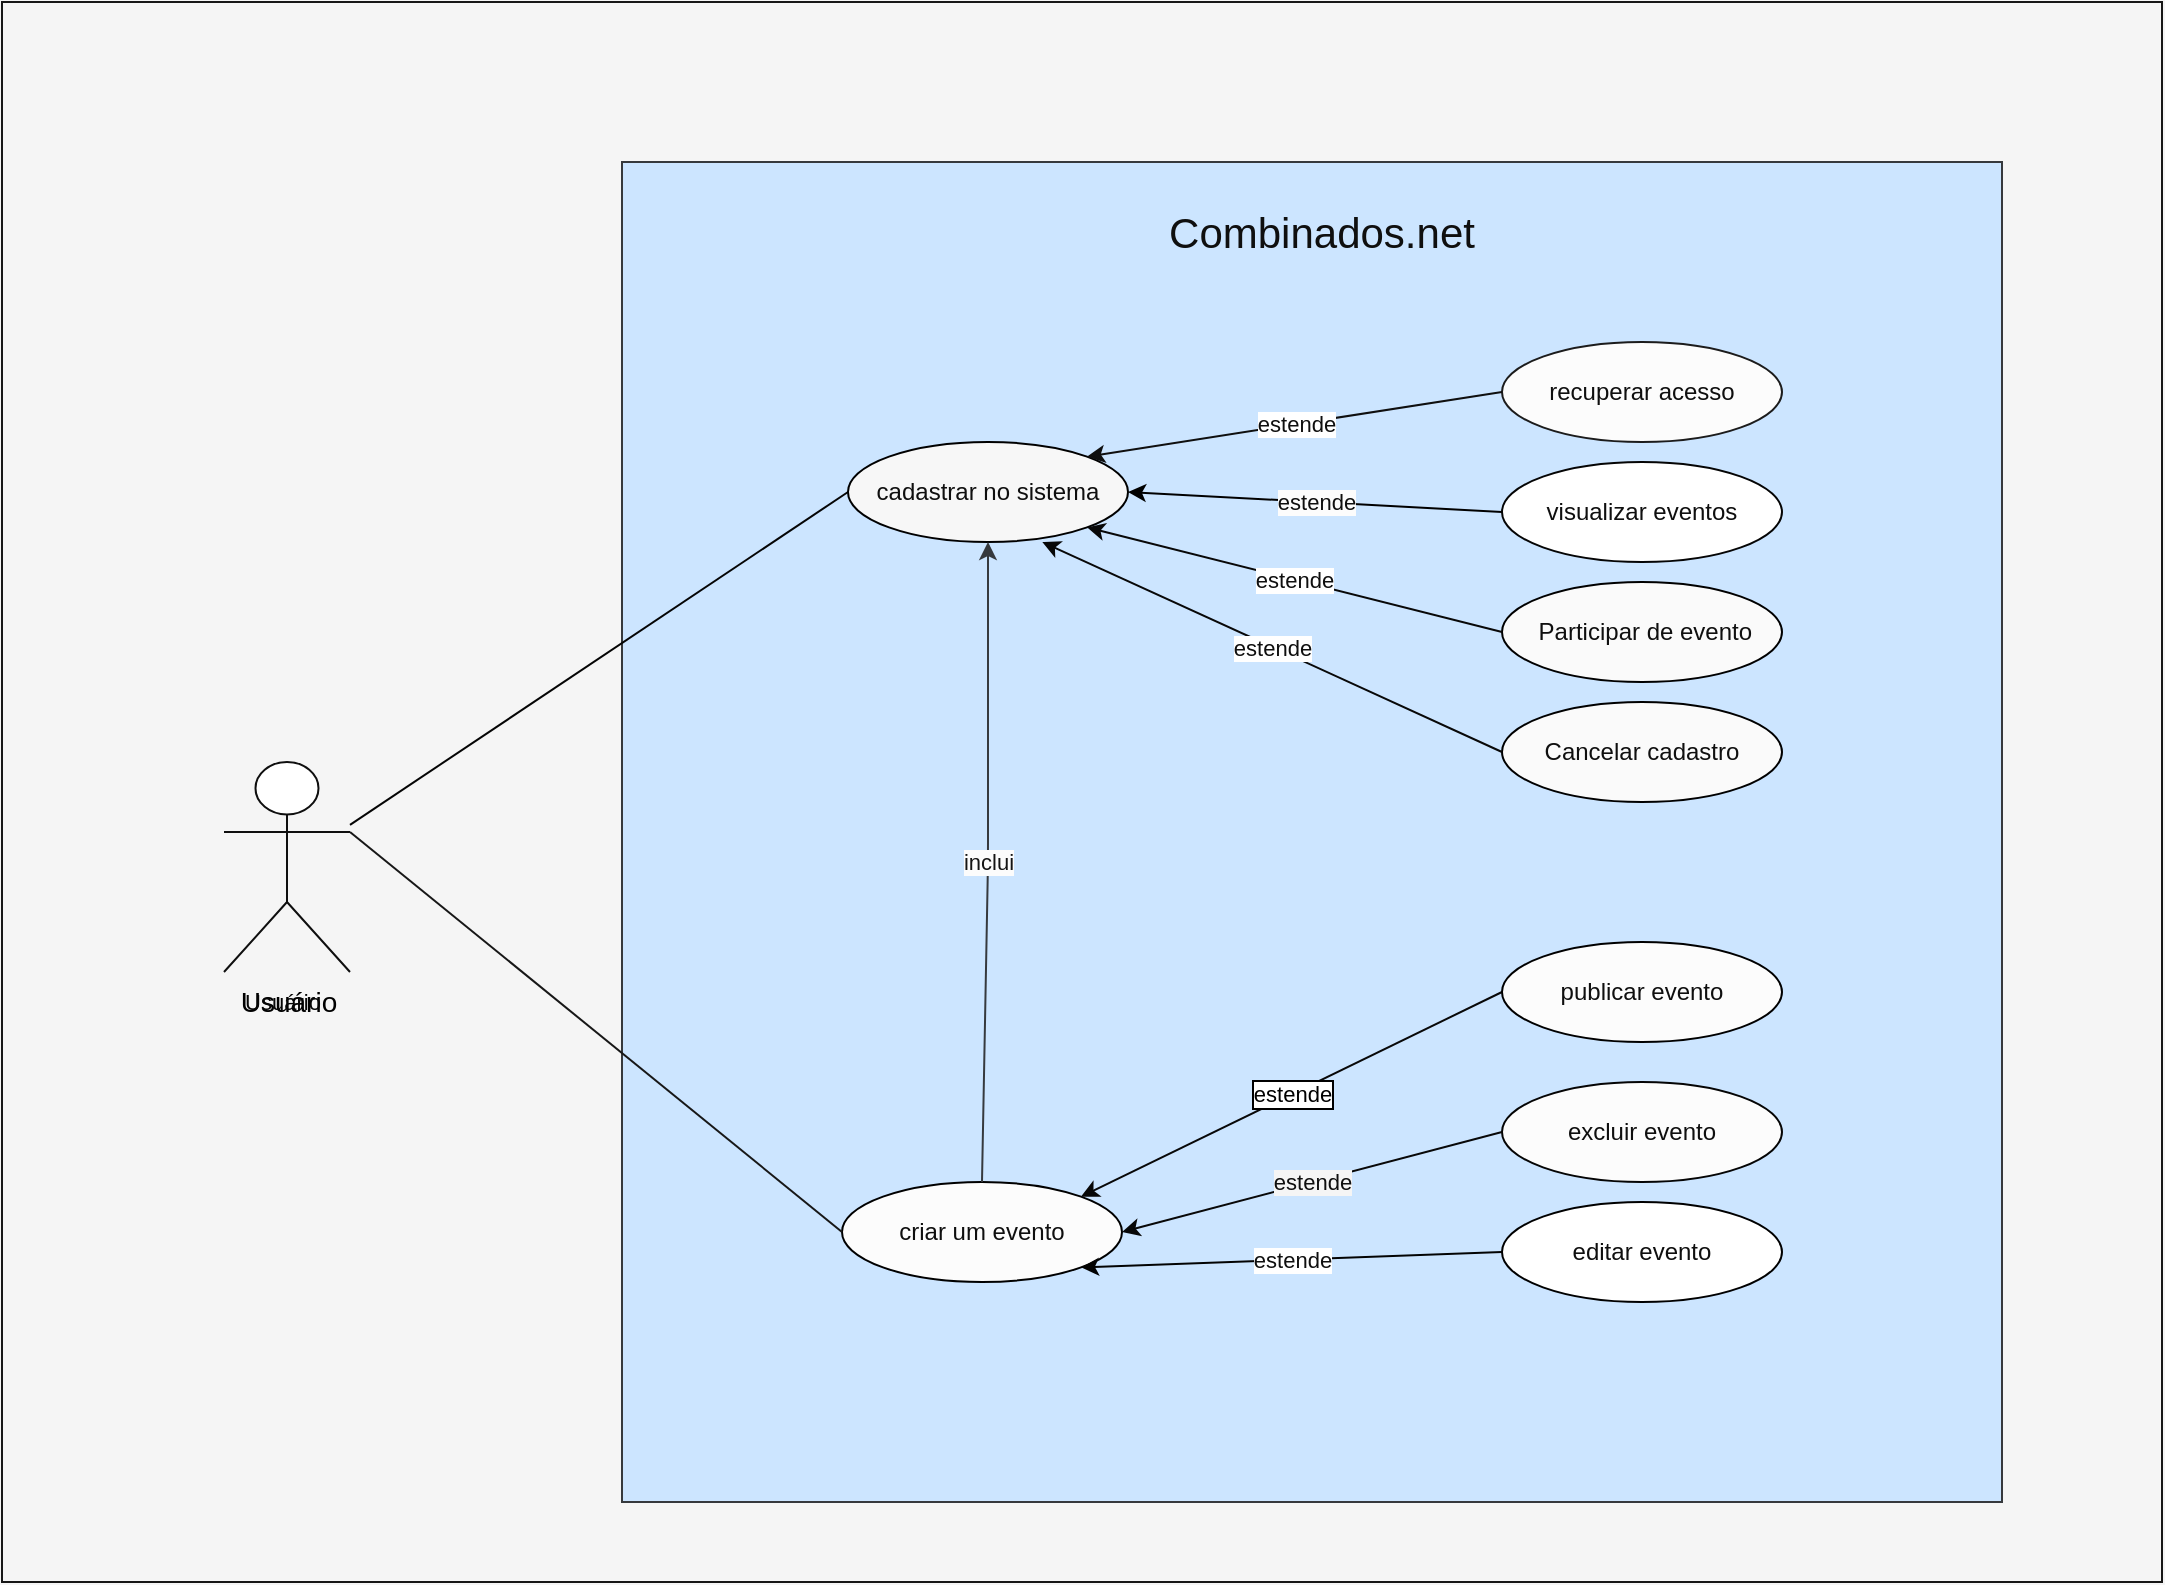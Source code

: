 <mxfile>
    <diagram id="mEzSfYppKcivNNCRlda4" name="Página-1">
        <mxGraphModel dx="1024" dy="1853" grid="1" gridSize="10" guides="1" tooltips="1" connect="1" arrows="1" fold="1" page="1" pageScale="1" pageWidth="827" pageHeight="1169" background="#F5F5F5" math="0" shadow="0">
            <root>
                <mxCell id="0"/>
                <mxCell id="1" parent="0"/>
                <mxCell id="54" value="" style="rounded=0;whiteSpace=wrap;html=1;fontSize=14;strokeColor=#171717;fillColor=#F5F5F5;" parent="1" vertex="1">
                    <mxGeometry x="710" y="-260" width="1080" height="790" as="geometry"/>
                </mxCell>
                <mxCell id="81" value="" style="rounded=0;whiteSpace=wrap;html=1;fillColor=#cce5ff;labelBackgroundColor=#FFFFFF;labelBorderColor=#F0F0F0;strokeColor=#36393d;" parent="1" vertex="1">
                    <mxGeometry x="1020" y="-180" width="690" height="670" as="geometry"/>
                </mxCell>
                <mxCell id="82" value="Usuário" style="shape=umlActor;verticalLabelPosition=bottom;verticalAlign=top;html=1;outlineConnect=0;fillColor=#FFFFFF;strokeColor=#0F0F0F;fontSize=14;" parent="1" vertex="1">
                    <mxGeometry x="821" y="120" width="63" height="105" as="geometry"/>
                </mxCell>
                <mxCell id="84" value="" style="endArrow=none;html=1;entryX=0;entryY=0.5;entryDx=0;entryDy=0;strokeColor=#050505;" parent="1" source="82" target="102" edge="1">
                    <mxGeometry width="50" height="50" relative="1" as="geometry">
                        <mxPoint x="1163" y="30" as="sourcePoint"/>
                        <mxPoint x="1133" y="15" as="targetPoint"/>
                    </mxGeometry>
                </mxCell>
                <mxCell id="85" value="criar um evento" style="ellipse;whiteSpace=wrap;html=1;fontColor=#0F0F0F;fillColor=#FCFCFC;strokeColor=#000000;" parent="1" vertex="1">
                    <mxGeometry x="1130" y="330" width="140" height="50" as="geometry"/>
                </mxCell>
                <mxCell id="88" value="" style="endArrow=classic;html=1;exitX=0;exitY=0.5;exitDx=0;exitDy=0;entryX=1;entryY=0;entryDx=0;entryDy=0;strokeColor=#080808;" parent="1" source="138" target="85" edge="1">
                    <mxGeometry relative="1" as="geometry">
                        <mxPoint x="1470" y="235" as="sourcePoint"/>
                        <mxPoint x="1293" y="70" as="targetPoint"/>
                    </mxGeometry>
                </mxCell>
                <mxCell id="89" value="estende" style="edgeLabel;resizable=0;html=1;align=center;verticalAlign=middle;fontColor=#000000;labelBorderColor=default;labelBackgroundColor=#FFFFFF;" parent="88" connectable="0" vertex="1">
                    <mxGeometry relative="1" as="geometry"/>
                </mxCell>
                <mxCell id="90" value="excluir evento" style="ellipse;whiteSpace=wrap;html=1;fontColor=#0F0F0F;strokeColor=#050505;fillColor=#FCFCFC;" parent="1" vertex="1">
                    <mxGeometry x="1460" y="280" width="140" height="50" as="geometry"/>
                </mxCell>
                <mxCell id="91" value="" style="endArrow=classic;html=1;exitX=0;exitY=0.5;exitDx=0;exitDy=0;entryX=1;entryY=0.5;entryDx=0;entryDy=0;strokeColor=#080808;" parent="1" source="90" target="85" edge="1">
                    <mxGeometry relative="1" as="geometry">
                        <mxPoint x="1393" y="100" as="sourcePoint"/>
                        <mxPoint x="1279.78" y="63" as="targetPoint"/>
                    </mxGeometry>
                </mxCell>
                <mxCell id="92" value="estende" style="edgeLabel;resizable=0;html=1;align=center;verticalAlign=middle;fontColor=#0F0F0F;labelBackgroundColor=#F5F5F5;" parent="91" connectable="0" vertex="1">
                    <mxGeometry relative="1" as="geometry"/>
                </mxCell>
                <mxCell id="94" value="" style="endArrow=classic;html=1;exitX=0;exitY=0.5;exitDx=0;exitDy=0;entryX=1;entryY=1;entryDx=0;entryDy=0;strokeColor=#030303;" parent="1" source="137" target="85" edge="1">
                    <mxGeometry relative="1" as="geometry">
                        <mxPoint x="1470" y="435" as="sourcePoint"/>
                        <mxPoint x="1202.997" y="69.998" as="targetPoint"/>
                    </mxGeometry>
                </mxCell>
                <mxCell id="95" value="estende" style="edgeLabel;resizable=0;html=1;align=center;verticalAlign=middle;fontColor=#0F0F0F;labelBackgroundColor=#FFFFFF;" parent="94" connectable="0" vertex="1">
                    <mxGeometry relative="1" as="geometry"/>
                </mxCell>
                <mxCell id="96" value="visualizar eventos" style="ellipse;whiteSpace=wrap;html=1;fontColor=#0F0F0F;strokeColor=#050505;fillColor=#FFFFFF;gradientColor=#ffffff;" parent="1" vertex="1">
                    <mxGeometry x="1460" y="-30" width="140" height="50" as="geometry"/>
                </mxCell>
                <mxCell id="97" value="" style="endArrow=classic;html=1;exitX=0;exitY=0.5;exitDx=0;exitDy=0;entryX=1;entryY=0.5;entryDx=0;entryDy=0;strokeColor=#000000;" parent="1" source="96" target="102" edge="1">
                    <mxGeometry relative="1" as="geometry">
                        <mxPoint x="1393" y="100" as="sourcePoint"/>
                        <mxPoint x="1273" y="15" as="targetPoint"/>
                    </mxGeometry>
                </mxCell>
                <mxCell id="98" value="estende" style="edgeLabel;resizable=0;html=1;align=center;verticalAlign=middle;" parent="97" connectable="0" vertex="1">
                    <mxGeometry relative="1" as="geometry"/>
                </mxCell>
                <mxCell id="124" value="estende" style="edgeLabel;resizable=0;html=1;align=center;verticalAlign=middle;fontColor=#0F0F0F;labelBackgroundColor=#FCFCFC;" parent="97" connectable="0" vertex="1">
                    <mxGeometry relative="1" as="geometry"/>
                </mxCell>
                <mxCell id="101" value="recuperar acesso" style="ellipse;whiteSpace=wrap;html=1;fontColor=#0F0F0F;fillColor=#FCFCFC;strokeColor=#1C1C1C;" parent="1" vertex="1">
                    <mxGeometry x="1460" y="-90" width="140" height="50" as="geometry"/>
                </mxCell>
                <mxCell id="102" value="cadastrar no sistema" style="ellipse;whiteSpace=wrap;html=1;fontColor=#0F0F0F;fillColor=#F7F7F7;strokeColor=#000000;" parent="1" vertex="1">
                    <mxGeometry x="1133" y="-40" width="140" height="50" as="geometry"/>
                </mxCell>
                <mxCell id="103" value="" style="endArrow=classic;html=1;exitX=0;exitY=0.5;exitDx=0;exitDy=0;strokeColor=#0F0F0F;entryX=1;entryY=0;entryDx=0;entryDy=0;" parent="1" source="101" target="102" edge="1">
                    <mxGeometry relative="1" as="geometry">
                        <mxPoint x="1423" y="75" as="sourcePoint"/>
                        <mxPoint x="1262.226" y="1.674" as="targetPoint"/>
                    </mxGeometry>
                </mxCell>
                <mxCell id="104" value="estende" style="edgeLabel;resizable=0;html=1;align=center;verticalAlign=middle;" parent="103" connectable="0" vertex="1">
                    <mxGeometry relative="1" as="geometry"/>
                </mxCell>
                <mxCell id="123" value="estende" style="edgeLabel;resizable=0;html=1;align=center;verticalAlign=middle;fontColor=#0F0F0F;labelBackgroundColor=#FFFFFF;" parent="103" connectable="0" vertex="1">
                    <mxGeometry relative="1" as="geometry"/>
                </mxCell>
                <mxCell id="107" value="Combinados.net" style="text;html=1;strokeColor=none;fillColor=none;align=center;verticalAlign=middle;whiteSpace=wrap;rounded=0;fontSize=21;fontColor=#0F0F0F;" parent="1" vertex="1">
                    <mxGeometry x="1340" y="-160" width="60" height="30" as="geometry"/>
                </mxCell>
                <mxCell id="110" value="&amp;nbsp;Participar de evento" style="ellipse;whiteSpace=wrap;html=1;fontColor=#0F0F0F;fillColor=#FAFAFA;strokeColor=#000000;" parent="1" vertex="1">
                    <mxGeometry x="1460" y="30" width="140" height="50" as="geometry"/>
                </mxCell>
                <mxCell id="111" value="" style="endArrow=classic;html=1;exitX=0;exitY=0.5;exitDx=0;exitDy=0;entryX=1;entryY=1;entryDx=0;entryDy=0;strokeColor=#080808;" parent="1" source="110" target="102" edge="1">
                    <mxGeometry relative="1" as="geometry">
                        <mxPoint x="1463" y="75" as="sourcePoint"/>
                        <mxPoint x="1253.05" y="32.478" as="targetPoint"/>
                    </mxGeometry>
                </mxCell>
                <mxCell id="112" value="estende" style="edgeLabel;resizable=0;html=1;align=center;verticalAlign=middle;" parent="111" connectable="0" vertex="1">
                    <mxGeometry relative="1" as="geometry"/>
                </mxCell>
                <mxCell id="125" value="estende" style="edgeLabel;resizable=0;html=1;align=center;verticalAlign=middle;fontColor=#0F0F0F;labelBackgroundColor=#FFFFFF;" parent="111" connectable="0" vertex="1">
                    <mxGeometry relative="1" as="geometry"/>
                </mxCell>
                <mxCell id="116" value="" style="endArrow=none;html=1;entryX=0;entryY=0.5;entryDx=0;entryDy=0;exitX=1;exitY=0.333;exitDx=0;exitDy=0;exitPerimeter=0;strokeColor=#171717;" parent="1" source="82" target="85" edge="1">
                    <mxGeometry width="50" height="50" relative="1" as="geometry">
                        <mxPoint x="793.0" y="192.431" as="sourcePoint"/>
                        <mxPoint x="1143" y="25" as="targetPoint"/>
                    </mxGeometry>
                </mxCell>
                <mxCell id="126" value="inclui" style="endArrow=classic;html=1;exitX=0.5;exitY=0;exitDx=0;exitDy=0;entryX=0.5;entryY=1;entryDx=0;entryDy=0;fontColor=#141414;fillColor=#f9f7ed;strokeColor=#36393d;labelBackgroundColor=#FCFCFC;" parent="1" edge="1" target="102" source="85">
                    <mxGeometry relative="1" as="geometry">
                        <mxPoint x="1203" y="290" as="sourcePoint"/>
                        <mxPoint x="1203" y="40" as="targetPoint"/>
                        <Array as="points">
                            <mxPoint x="1203" y="170"/>
                        </Array>
                    </mxGeometry>
                </mxCell>
                <mxCell id="137" value="editar evento" style="ellipse;whiteSpace=wrap;html=1;fontColor=#0F0F0F;fillColor=#FFFFFF;strokeColor=#000000;" parent="1" vertex="1">
                    <mxGeometry x="1460" y="340" width="140" height="50" as="geometry"/>
                </mxCell>
                <mxCell id="138" value="publicar evento" style="ellipse;whiteSpace=wrap;html=1;fontColor=#0F0F0F;fillColor=#FCFCFC;strokeColor=#000000;" parent="1" vertex="1">
                    <mxGeometry x="1460" y="210" width="140" height="50" as="geometry"/>
                </mxCell>
                <mxCell id="e4h66-71FnqU7bP2j0QC-139" value="Cancelar cadastro" style="ellipse;whiteSpace=wrap;html=1;fontColor=#0F0F0F;fillColor=#FAFAFA;strokeColor=#000000;" vertex="1" parent="1">
                    <mxGeometry x="1460" y="90" width="140" height="50" as="geometry"/>
                </mxCell>
                <mxCell id="e4h66-71FnqU7bP2j0QC-140" value="" style="endArrow=classic;html=1;exitX=0;exitY=0.5;exitDx=0;exitDy=0;entryX=0.694;entryY=1;entryDx=0;entryDy=0;strokeColor=#080808;entryPerimeter=0;" edge="1" parent="1" source="e4h66-71FnqU7bP2j0QC-139" target="102">
                    <mxGeometry relative="1" as="geometry">
                        <mxPoint x="1470" y="65" as="sourcePoint"/>
                        <mxPoint x="1263.05" y="12.478" as="targetPoint"/>
                    </mxGeometry>
                </mxCell>
                <mxCell id="e4h66-71FnqU7bP2j0QC-141" value="estende" style="edgeLabel;resizable=0;html=1;align=center;verticalAlign=middle;" connectable="0" vertex="1" parent="e4h66-71FnqU7bP2j0QC-140">
                    <mxGeometry relative="1" as="geometry"/>
                </mxCell>
                <mxCell id="e4h66-71FnqU7bP2j0QC-142" value="estende" style="edgeLabel;resizable=0;html=1;align=center;verticalAlign=middle;fontColor=#0F0F0F;labelBackgroundColor=#FFFFFF;" connectable="0" vertex="1" parent="e4h66-71FnqU7bP2j0QC-140">
                    <mxGeometry relative="1" as="geometry"/>
                </mxCell>
                <mxCell id="e4h66-71FnqU7bP2j0QC-145" value="&lt;font color=&quot;#050505&quot;&gt;Usuário&lt;/font&gt;" style="text;html=1;align=center;verticalAlign=middle;resizable=0;points=[];autosize=1;strokeColor=none;fillColor=none;fontSize=11;fontFamily=Helvetica;fontColor=default;" vertex="1" parent="1">
                    <mxGeometry x="825" y="230" width="50" height="20" as="geometry"/>
                </mxCell>
            </root>
        </mxGraphModel>
    </diagram>
    <diagram id="uMqM1Kzkvxf-klBFFvU4" name="Página-2">
        <mxGraphModel dx="650" dy="478" grid="1" gridSize="10" guides="1" tooltips="1" connect="1" arrows="1" fold="1" page="1" pageScale="1" pageWidth="827" pageHeight="1169" math="0" shadow="0">
            <root>
                <object label="" id="SviEt6VOkgP8NWicdoSZ-0">
                    <mxCell/>
                </object>
                <mxCell id="SviEt6VOkgP8NWicdoSZ-1" parent="SviEt6VOkgP8NWicdoSZ-0"/>
                <mxCell id="X9wu30tvYe-q0dHl-FbN-11" value="Usuario" style="swimlane;fontStyle=1;align=center;verticalAlign=top;childLayout=stackLayout;horizontal=1;startSize=26;horizontalStack=0;resizeParent=1;resizeParentMax=0;resizeLast=0;collapsible=1;marginBottom=0;" vertex="1" parent="SviEt6VOkgP8NWicdoSZ-1">
                    <mxGeometry x="70" y="372" width="160" height="138" as="geometry"/>
                </mxCell>
                <mxCell id="X9wu30tvYe-q0dHl-FbN-16" value="+ id_usuario: integerField" style="text;strokeColor=none;fillColor=none;align=left;verticalAlign=top;spacingLeft=4;spacingRight=4;overflow=hidden;rotatable=0;points=[[0,0.5],[1,0.5]];portConstraint=eastwest;" vertex="1" parent="X9wu30tvYe-q0dHl-FbN-11">
                    <mxGeometry y="26" width="160" height="26" as="geometry"/>
                </mxCell>
                <mxCell id="X9wu30tvYe-q0dHl-FbN-12" value="+ email: CharField" style="text;strokeColor=none;fillColor=none;align=left;verticalAlign=top;spacingLeft=4;spacingRight=4;overflow=hidden;rotatable=0;points=[[0,0.5],[1,0.5]];portConstraint=eastwest;" vertex="1" parent="X9wu30tvYe-q0dHl-FbN-11">
                    <mxGeometry y="52" width="160" height="26" as="geometry"/>
                </mxCell>
                <mxCell id="X9wu30tvYe-q0dHl-FbN-15" value="+ senha: CharField" style="text;strokeColor=none;fillColor=none;align=left;verticalAlign=top;spacingLeft=4;spacingRight=4;overflow=hidden;rotatable=0;points=[[0,0.5],[1,0.5]];portConstraint=eastwest;" vertex="1" parent="X9wu30tvYe-q0dHl-FbN-11">
                    <mxGeometry y="78" width="160" height="26" as="geometry"/>
                </mxCell>
                <mxCell id="X9wu30tvYe-q0dHl-FbN-13" value="" style="line;strokeWidth=1;fillColor=none;align=left;verticalAlign=middle;spacingTop=-1;spacingLeft=3;spacingRight=3;rotatable=0;labelPosition=right;points=[];portConstraint=eastwest;" vertex="1" parent="X9wu30tvYe-q0dHl-FbN-11">
                    <mxGeometry y="104" width="160" height="8" as="geometry"/>
                </mxCell>
                <mxCell id="X9wu30tvYe-q0dHl-FbN-14" value="+ method(type): type" style="text;strokeColor=none;fillColor=none;align=left;verticalAlign=top;spacingLeft=4;spacingRight=4;overflow=hidden;rotatable=0;points=[[0,0.5],[1,0.5]];portConstraint=eastwest;" vertex="1" parent="X9wu30tvYe-q0dHl-FbN-11">
                    <mxGeometry y="112" width="160" height="26" as="geometry"/>
                </mxCell>
                <mxCell id="X9wu30tvYe-q0dHl-FbN-24" value="Evento" style="swimlane;fontStyle=1;align=center;verticalAlign=top;childLayout=stackLayout;horizontal=1;startSize=26;horizontalStack=0;resizeParent=1;resizeParentMax=0;resizeLast=0;collapsible=1;marginBottom=0;" vertex="1" parent="SviEt6VOkgP8NWicdoSZ-1">
                    <mxGeometry x="390" y="528" width="160" height="190" as="geometry"/>
                </mxCell>
                <mxCell id="X9wu30tvYe-q0dHl-FbN-25" value="+ id_evento: integerField" style="text;strokeColor=none;fillColor=none;align=left;verticalAlign=top;spacingLeft=4;spacingRight=4;overflow=hidden;rotatable=0;points=[[0,0.5],[1,0.5]];portConstraint=eastwest;" vertex="1" parent="X9wu30tvYe-q0dHl-FbN-24">
                    <mxGeometry y="26" width="160" height="26" as="geometry"/>
                </mxCell>
                <mxCell id="X9wu30tvYe-q0dHl-FbN-26" value="+ tipo_evento: CharField" style="text;strokeColor=none;fillColor=none;align=left;verticalAlign=top;spacingLeft=4;spacingRight=4;overflow=hidden;rotatable=0;points=[[0,0.5],[1,0.5]];portConstraint=eastwest;" vertex="1" parent="X9wu30tvYe-q0dHl-FbN-24">
                    <mxGeometry y="52" width="160" height="26" as="geometry"/>
                </mxCell>
                <mxCell id="X9wu30tvYe-q0dHl-FbN-27" value="+ descricao: TextField" style="text;strokeColor=none;fillColor=none;align=left;verticalAlign=top;spacingLeft=4;spacingRight=4;overflow=hidden;rotatable=0;points=[[0,0.5],[1,0.5]];portConstraint=eastwest;" vertex="1" parent="X9wu30tvYe-q0dHl-FbN-24">
                    <mxGeometry y="78" width="160" height="26" as="geometry"/>
                </mxCell>
                <mxCell id="X9wu30tvYe-q0dHl-FbN-41" value="+ tarefas: Tarefas" style="text;strokeColor=none;fillColor=none;align=left;verticalAlign=top;spacingLeft=4;spacingRight=4;overflow=hidden;rotatable=0;points=[[0,0.5],[1,0.5]];portConstraint=eastwest;" vertex="1" parent="X9wu30tvYe-q0dHl-FbN-24">
                    <mxGeometry y="104" width="160" height="26" as="geometry"/>
                </mxCell>
                <mxCell id="X9wu30tvYe-q0dHl-FbN-42" value="+ responsavel: Usuario" style="text;strokeColor=none;fillColor=none;align=left;verticalAlign=top;spacingLeft=4;spacingRight=4;overflow=hidden;rotatable=0;points=[[0,0.5],[1,0.5]];portConstraint=eastwest;" vertex="1" parent="X9wu30tvYe-q0dHl-FbN-24">
                    <mxGeometry y="130" width="160" height="26" as="geometry"/>
                </mxCell>
                <mxCell id="X9wu30tvYe-q0dHl-FbN-28" value="" style="line;strokeWidth=1;fillColor=none;align=left;verticalAlign=middle;spacingTop=-1;spacingLeft=3;spacingRight=3;rotatable=0;labelPosition=right;points=[];portConstraint=eastwest;" vertex="1" parent="X9wu30tvYe-q0dHl-FbN-24">
                    <mxGeometry y="156" width="160" height="8" as="geometry"/>
                </mxCell>
                <mxCell id="X9wu30tvYe-q0dHl-FbN-29" value="+ method(type): type" style="text;strokeColor=none;fillColor=none;align=left;verticalAlign=top;spacingLeft=4;spacingRight=4;overflow=hidden;rotatable=0;points=[[0,0.5],[1,0.5]];portConstraint=eastwest;" vertex="1" parent="X9wu30tvYe-q0dHl-FbN-24">
                    <mxGeometry y="164" width="160" height="26" as="geometry"/>
                </mxCell>
                <object label="" dado="12&#10;" id="X9wu30tvYe-q0dHl-FbN-39">
                    <mxCell style="endArrow=diamondThin;endFill=0;endSize=24;html=1;rounded=1;labelBackgroundColor=default;fontFamily=Helvetica;fontSize=11;fontColor=default;strokeColor=default;shape=connector;entryX=1;entryY=0.5;entryDx=0;entryDy=0;exitX=0.5;exitY=0;exitDx=0;exitDy=0;" edge="1" parent="SviEt6VOkgP8NWicdoSZ-1" source="X9wu30tvYe-q0dHl-FbN-24" target="X9wu30tvYe-q0dHl-FbN-12">
                        <mxGeometry width="160" relative="1" as="geometry">
                            <mxPoint x="250" y="570" as="sourcePoint"/>
                            <mxPoint x="410" y="570" as="targetPoint"/>
                            <Array as="points">
                                <mxPoint x="470" y="435"/>
                            </Array>
                        </mxGeometry>
                    </mxCell>
                </object>
                <mxCell id="oYUrc7cV-9yWWMBrX2g3-3" value="&lt;font color=&quot;#ffffff&quot;&gt;1&lt;/font&gt;" style="edgeLabel;html=1;align=center;verticalAlign=middle;resizable=0;points=[];fontSize=11;fontFamily=Helvetica;fontColor=#050505;" vertex="1" connectable="0" parent="X9wu30tvYe-q0dHl-FbN-39">
                    <mxGeometry x="0.901" relative="1" as="geometry">
                        <mxPoint x="-4" y="-16" as="offset"/>
                    </mxGeometry>
                </mxCell>
                <mxCell id="X9wu30tvYe-q0dHl-FbN-43" value="Tarefa" style="swimlane;fontStyle=1;align=center;verticalAlign=top;childLayout=stackLayout;horizontal=1;startSize=26;horizontalStack=0;resizeParent=1;resizeParentMax=0;resizeLast=0;collapsible=1;marginBottom=0;" vertex="1" parent="SviEt6VOkgP8NWicdoSZ-1">
                    <mxGeometry x="70" y="680" width="160" height="138" as="geometry"/>
                </mxCell>
                <mxCell id="X9wu30tvYe-q0dHl-FbN-44" value="+ id_tarefa: integerField" style="text;strokeColor=none;fillColor=none;align=left;verticalAlign=top;spacingLeft=4;spacingRight=4;overflow=hidden;rotatable=0;points=[[0,0.5],[1,0.5]];portConstraint=eastwest;" vertex="1" parent="X9wu30tvYe-q0dHl-FbN-43">
                    <mxGeometry y="26" width="160" height="26" as="geometry"/>
                </mxCell>
                <mxCell id="X9wu30tvYe-q0dHl-FbN-46" value="+ descricao: TextField" style="text;strokeColor=none;fillColor=none;align=left;verticalAlign=top;spacingLeft=4;spacingRight=4;overflow=hidden;rotatable=0;points=[[0,0.5],[1,0.5]];portConstraint=eastwest;" vertex="1" parent="X9wu30tvYe-q0dHl-FbN-43">
                    <mxGeometry y="52" width="160" height="26" as="geometry"/>
                </mxCell>
                <mxCell id="X9wu30tvYe-q0dHl-FbN-47" value="+ responsavel: Usuario" style="text;strokeColor=none;fillColor=none;align=left;verticalAlign=top;spacingLeft=4;spacingRight=4;overflow=hidden;rotatable=0;points=[[0,0.5],[1,0.5]];portConstraint=eastwest;" vertex="1" parent="X9wu30tvYe-q0dHl-FbN-43">
                    <mxGeometry y="78" width="160" height="26" as="geometry"/>
                </mxCell>
                <mxCell id="X9wu30tvYe-q0dHl-FbN-49" value="" style="line;strokeWidth=1;fillColor=none;align=left;verticalAlign=middle;spacingTop=-1;spacingLeft=3;spacingRight=3;rotatable=0;labelPosition=right;points=[];portConstraint=eastwest;" vertex="1" parent="X9wu30tvYe-q0dHl-FbN-43">
                    <mxGeometry y="104" width="160" height="8" as="geometry"/>
                </mxCell>
                <mxCell id="X9wu30tvYe-q0dHl-FbN-50" value="+ method(type): type" style="text;strokeColor=none;fillColor=none;align=left;verticalAlign=top;spacingLeft=4;spacingRight=4;overflow=hidden;rotatable=0;points=[[0,0.5],[1,0.5]];portConstraint=eastwest;" vertex="1" parent="X9wu30tvYe-q0dHl-FbN-43">
                    <mxGeometry y="112" width="160" height="26" as="geometry"/>
                </mxCell>
                <mxCell id="X9wu30tvYe-q0dHl-FbN-51" value="" style="endArrow=diamondThin;endFill=1;endSize=24;html=1;rounded=1;labelBackgroundColor=default;fontFamily=Helvetica;fontSize=11;fontColor=default;strokeColor=default;shape=connector;exitX=1.013;exitY=1.154;exitDx=0;exitDy=0;entryX=0.556;entryY=1.077;entryDx=0;entryDy=0;entryPerimeter=0;exitPerimeter=0;" edge="1" parent="SviEt6VOkgP8NWicdoSZ-1" source="X9wu30tvYe-q0dHl-FbN-46" target="X9wu30tvYe-q0dHl-FbN-29">
                    <mxGeometry width="160" relative="1" as="geometry">
                        <mxPoint x="250" y="670" as="sourcePoint"/>
                        <mxPoint x="410" y="670" as="targetPoint"/>
                        <Array as="points">
                            <mxPoint x="479" y="761"/>
                        </Array>
                    </mxGeometry>
                </mxCell>
                <mxCell id="oYUrc7cV-9yWWMBrX2g3-4" value="0..n" style="text;html=1;align=center;verticalAlign=middle;resizable=0;points=[];autosize=1;strokeColor=none;fillColor=none;fontSize=11;fontFamily=Helvetica;fontColor=#FFFFFF;" vertex="1" parent="SviEt6VOkgP8NWicdoSZ-1">
                    <mxGeometry x="472" y="510" width="30" height="20" as="geometry"/>
                </mxCell>
                <mxCell id="oYUrc7cV-9yWWMBrX2g3-5" value="&lt;font color=&quot;#ffffff&quot;&gt;1&lt;/font&gt;" style="edgeLabel;html=1;align=center;verticalAlign=middle;resizable=0;points=[];fontSize=11;fontFamily=Helvetica;fontColor=#050505;" vertex="1" connectable="0" parent="SviEt6VOkgP8NWicdoSZ-1">
                    <mxGeometry x="260" y="530" as="geometry">
                        <mxPoint x="235" y="201" as="offset"/>
                    </mxGeometry>
                </mxCell>
                <mxCell id="oYUrc7cV-9yWWMBrX2g3-6" value="1..n" style="text;html=1;align=center;verticalAlign=middle;resizable=0;points=[];autosize=1;strokeColor=none;fillColor=none;fontSize=11;fontFamily=Helvetica;fontColor=#FFFFFF;" vertex="1" parent="SviEt6VOkgP8NWicdoSZ-1">
                    <mxGeometry x="240" y="770" width="30" height="20" as="geometry"/>
                </mxCell>
                <mxCell id="oYUrc7cV-9yWWMBrX2g3-7" value="Cria" style="text;html=1;align=center;verticalAlign=middle;resizable=0;points=[];autosize=1;strokeColor=none;fillColor=none;fontSize=11;fontFamily=Helvetica;fontColor=#FFFFFF;" vertex="1" parent="SviEt6VOkgP8NWicdoSZ-1">
                    <mxGeometry x="380" y="410" width="40" height="20" as="geometry"/>
                </mxCell>
                <mxCell id="oYUrc7cV-9yWWMBrX2g3-8" value="Contém" style="text;html=1;align=center;verticalAlign=middle;resizable=0;points=[];autosize=1;strokeColor=none;fillColor=none;fontSize=11;fontFamily=Helvetica;fontColor=#FFFFFF;" vertex="1" parent="SviEt6VOkgP8NWicdoSZ-1">
                    <mxGeometry x="364" y="770" width="50" height="20" as="geometry"/>
                </mxCell>
                <mxCell id="oYUrc7cV-9yWWMBrX2g3-18" value="" style="endArrow=block;startArrow=block;endFill=1;startFill=1;html=1;rounded=1;labelBackgroundColor=default;fontFamily=Helvetica;fontSize=11;fontColor=#FFFFFF;strokeColor=default;shape=connector;exitX=0.525;exitY=1.038;exitDx=0;exitDy=0;exitPerimeter=0;" edge="1" parent="SviEt6VOkgP8NWicdoSZ-1" source="X9wu30tvYe-q0dHl-FbN-14" target="X9wu30tvYe-q0dHl-FbN-43">
                    <mxGeometry width="160" relative="1" as="geometry">
                        <mxPoint x="250" y="670" as="sourcePoint"/>
                        <mxPoint x="410" y="670" as="targetPoint"/>
                    </mxGeometry>
                </mxCell>
                <mxCell id="oYUrc7cV-9yWWMBrX2g3-19" value="1...n" style="text;html=1;align=center;verticalAlign=middle;resizable=0;points=[];autosize=1;strokeColor=none;fillColor=none;fontSize=11;fontFamily=Helvetica;fontColor=#FFFFFF;" vertex="1" parent="SviEt6VOkgP8NWicdoSZ-1">
                    <mxGeometry x="160" y="520" width="40" height="20" as="geometry"/>
                </mxCell>
                <mxCell id="oYUrc7cV-9yWWMBrX2g3-20" value="0...n" style="text;html=1;align=center;verticalAlign=middle;resizable=0;points=[];autosize=1;strokeColor=none;fillColor=none;fontSize=11;fontFamily=Helvetica;fontColor=#FFFFFF;" vertex="1" parent="SviEt6VOkgP8NWicdoSZ-1">
                    <mxGeometry x="160" y="650" width="40" height="20" as="geometry"/>
                </mxCell>
                <mxCell id="oYUrc7cV-9yWWMBrX2g3-21" value="possui" style="text;html=1;align=center;verticalAlign=middle;resizable=0;points=[];autosize=1;strokeColor=none;fillColor=none;fontSize=11;fontFamily=Helvetica;fontColor=#FFFFFF;" vertex="1" parent="SviEt6VOkgP8NWicdoSZ-1">
                    <mxGeometry x="155" y="582" width="50" height="20" as="geometry"/>
                </mxCell>
            </root>
        </mxGraphModel>
    </diagram>
</mxfile>